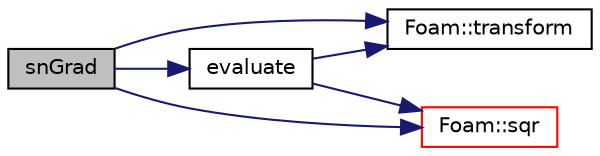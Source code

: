 digraph "snGrad"
{
  bgcolor="transparent";
  edge [fontname="Helvetica",fontsize="10",labelfontname="Helvetica",labelfontsize="10"];
  node [fontname="Helvetica",fontsize="10",shape=record];
  rankdir="LR";
  Node57 [label="snGrad",height=0.2,width=0.4,color="black", fillcolor="grey75", style="filled", fontcolor="black"];
  Node57 -> Node58 [color="midnightblue",fontsize="10",style="solid",fontname="Helvetica"];
  Node58 [label="evaluate",height=0.2,width=0.4,color="black",URL="$a22917.html#a3b59c070ab0408e3bbb21927540159f4",tooltip="Evaluate the patch field. "];
  Node58 -> Node59 [color="midnightblue",fontsize="10",style="solid",fontname="Helvetica"];
  Node59 [label="Foam::transform",height=0.2,width=0.4,color="black",URL="$a21851.html#a919915170941701c1223291531ad010c"];
  Node58 -> Node60 [color="midnightblue",fontsize="10",style="solid",fontname="Helvetica"];
  Node60 [label="Foam::sqr",height=0.2,width=0.4,color="red",URL="$a21851.html#a277dc11c581d53826ab5090b08f3b17b"];
  Node57 -> Node60 [color="midnightblue",fontsize="10",style="solid",fontname="Helvetica"];
  Node57 -> Node59 [color="midnightblue",fontsize="10",style="solid",fontname="Helvetica"];
}
